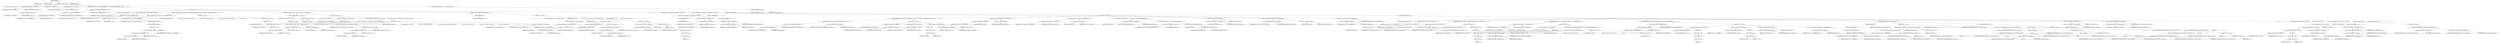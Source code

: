 digraph "TIFFFillTile" {  
"76671" [label = <(METHOD,TIFFFillTile)<SUB>1185</SUB>> ]
"76672" [label = <(PARAM,TIFF *tif)<SUB>1185</SUB>> ]
"76673" [label = <(PARAM,uint32_t tile)<SUB>1185</SUB>> ]
"76674" [label = <(BLOCK,&lt;empty&gt;,&lt;empty&gt;)<SUB>1186</SUB>> ]
"76675" [label = <(LOCAL,constchar[] module: char[])<SUB>1187</SUB>> ]
"76676" [label = <(&lt;operator&gt;.assignment,module[] = &quot;TIFFFillTile&quot;)<SUB>1187</SUB>> ]
"76677" [label = <(IDENTIFIER,module,module[] = &quot;TIFFFillTile&quot;)<SUB>1187</SUB>> ]
"76678" [label = <(LITERAL,&quot;TIFFFillTile&quot;,module[] = &quot;TIFFFillTile&quot;)<SUB>1187</SUB>> ]
"76679" [label = <(LOCAL,TIFFDirectory* td: TIFFDirectory)<SUB>1188</SUB>> ]
"76680" [label = <(&lt;operator&gt;.assignment,*td = &amp;tif-&gt;tif_dir)<SUB>1188</SUB>> ]
"76681" [label = <(IDENTIFIER,td,*td = &amp;tif-&gt;tif_dir)<SUB>1188</SUB>> ]
"76682" [label = <(&lt;operator&gt;.addressOf,&amp;tif-&gt;tif_dir)<SUB>1188</SUB>> ]
"76683" [label = <(&lt;operator&gt;.indirectFieldAccess,tif-&gt;tif_dir)<SUB>1188</SUB>> ]
"76684" [label = <(IDENTIFIER,tif,*td = &amp;tif-&gt;tif_dir)<SUB>1188</SUB>> ]
"76685" [label = <(FIELD_IDENTIFIER,tif_dir,tif_dir)<SUB>1188</SUB>> ]
"76686" [label = <(CONTROL_STRUCTURE,if ((tif-&gt;tif_flags &amp; TIFF_NOREADRAW) == 0),if ((tif-&gt;tif_flags &amp; TIFF_NOREADRAW) == 0))<SUB>1190</SUB>> ]
"76687" [label = <(&lt;operator&gt;.equals,(tif-&gt;tif_flags &amp; TIFF_NOREADRAW) == 0)<SUB>1190</SUB>> ]
"76688" [label = <(&lt;operator&gt;.and,tif-&gt;tif_flags &amp; TIFF_NOREADRAW)<SUB>1190</SUB>> ]
"76689" [label = <(&lt;operator&gt;.indirectFieldAccess,tif-&gt;tif_flags)<SUB>1190</SUB>> ]
"76690" [label = <(IDENTIFIER,tif,tif-&gt;tif_flags &amp; TIFF_NOREADRAW)<SUB>1190</SUB>> ]
"76691" [label = <(FIELD_IDENTIFIER,tif_flags,tif_flags)<SUB>1190</SUB>> ]
"76692" [label = <(IDENTIFIER,TIFF_NOREADRAW,tif-&gt;tif_flags &amp; TIFF_NOREADRAW)<SUB>1190</SUB>> ]
"76693" [label = <(LITERAL,0,(tif-&gt;tif_flags &amp; TIFF_NOREADRAW) == 0)<SUB>1190</SUB>> ]
"76694" [label = <(BLOCK,&lt;empty&gt;,&lt;empty&gt;)<SUB>1191</SUB>> ]
"76695" [label = <(LOCAL,uint64_t bytecount: uint64_t)<SUB>1192</SUB>> ]
"76696" [label = <(&lt;operator&gt;.assignment,bytecount = TIFFGetStrileByteCount(tif, tile))<SUB>1192</SUB>> ]
"76697" [label = <(IDENTIFIER,bytecount,bytecount = TIFFGetStrileByteCount(tif, tile))<SUB>1192</SUB>> ]
"76698" [label = <(TIFFGetStrileByteCount,TIFFGetStrileByteCount(tif, tile))<SUB>1192</SUB>> ]
"76699" [label = <(IDENTIFIER,tif,TIFFGetStrileByteCount(tif, tile))<SUB>1192</SUB>> ]
"76700" [label = <(IDENTIFIER,tile,TIFFGetStrileByteCount(tif, tile))<SUB>1192</SUB>> ]
"76701" [label = <(CONTROL_STRUCTURE,if (bytecount == 0 || bytecount &gt; (uint64_t)TIFF_INT64_MAX),if (bytecount == 0 || bytecount &gt; (uint64_t)TIFF_INT64_MAX))<SUB>1193</SUB>> ]
"76702" [label = <(&lt;operator&gt;.logicalOr,bytecount == 0 || bytecount &gt; (uint64_t)TIFF_INT64_MAX)<SUB>1193</SUB>> ]
"76703" [label = <(&lt;operator&gt;.equals,bytecount == 0)<SUB>1193</SUB>> ]
"76704" [label = <(IDENTIFIER,bytecount,bytecount == 0)<SUB>1193</SUB>> ]
"76705" [label = <(LITERAL,0,bytecount == 0)<SUB>1193</SUB>> ]
"76706" [label = <(&lt;operator&gt;.greaterThan,bytecount &gt; (uint64_t)TIFF_INT64_MAX)<SUB>1193</SUB>> ]
"76707" [label = <(IDENTIFIER,bytecount,bytecount &gt; (uint64_t)TIFF_INT64_MAX)<SUB>1193</SUB>> ]
"76708" [label = <(uint64_t,(uint64_t)TIFF_INT64_MAX)<SUB>1193</SUB>> ]
"76709" [label = <(TIFF_INT64_MAX,TIFF_INT64_MAX)<SUB>1193</SUB>> ]
"76710" [label = <(BLOCK,&lt;empty&gt;,&lt;empty&gt;)> ]
"76711" [label = <(&lt;operator&gt;.or,(((int64_t)0x7FFFFFFF) &lt;&lt; 32) | 0xFFFFFFFF)<SUB>1193</SUB>> ]
"76712" [label = <(&lt;operator&gt;.shiftLeft,((int64_t)0x7FFFFFFF) &lt;&lt; 32)<SUB>1193</SUB>> ]
"76713" [label = <(&lt;operator&gt;.cast,(int64_t)0x7FFFFFFF)<SUB>1193</SUB>> ]
"76714" [label = <(UNKNOWN,int64_t,int64_t)<SUB>1193</SUB>> ]
"76715" [label = <(LITERAL,0x7FFFFFFF,(int64_t)0x7FFFFFFF)<SUB>1193</SUB>> ]
"76716" [label = <(LITERAL,32,((int64_t)0x7FFFFFFF) &lt;&lt; 32)<SUB>1193</SUB>> ]
"76717" [label = <(LITERAL,0xFFFFFFFF,(((int64_t)0x7FFFFFFF) &lt;&lt; 32) | 0xFFFFFFFF)<SUB>1193</SUB>> ]
"76718" [label = <(BLOCK,&lt;empty&gt;,&lt;empty&gt;)<SUB>1194</SUB>> ]
"76719" [label = <(UNKNOWN,TIFFErrorExtR(tif, module,\012                          &quot;%&quot; PRIu64 &quot;: Invalid tile byte count, tile %&quot; PRIu32,\012                          bytecount, tile);,TIFFErrorExtR(tif, module,\012                          &quot;%&quot; PRIu64 &quot;: Invalid tile byte count, tile %&quot; PRIu32,\012                          bytecount, tile);)<SUB>1195</SUB>> ]
"76720" [label = <(RETURN,return (0);,return (0);)<SUB>1198</SUB>> ]
"76721" [label = <(LITERAL,0,return (0);)<SUB>1198</SUB>> ]
"76722" [label = <(CONTROL_STRUCTURE,if (bytecount &gt; 1024 * 1024),if (bytecount &gt; 1024 * 1024))<SUB>1204</SUB>> ]
"76723" [label = <(&lt;operator&gt;.greaterThan,bytecount &gt; 1024 * 1024)<SUB>1204</SUB>> ]
"76724" [label = <(IDENTIFIER,bytecount,bytecount &gt; 1024 * 1024)<SUB>1204</SUB>> ]
"76725" [label = <(&lt;operator&gt;.multiplication,1024 * 1024)<SUB>1204</SUB>> ]
"76726" [label = <(LITERAL,1024,1024 * 1024)<SUB>1204</SUB>> ]
"76727" [label = <(LITERAL,1024,1024 * 1024)<SUB>1204</SUB>> ]
"76728" [label = <(BLOCK,&lt;empty&gt;,&lt;empty&gt;)<SUB>1205</SUB>> ]
"76729" [label = <(LOCAL,tmsize_t stripsize: tmsize_t)<SUB>1208</SUB>> ]
"76730" [label = <(&lt;operator&gt;.assignment,stripsize = TIFFTileSize(tif))<SUB>1208</SUB>> ]
"76731" [label = <(IDENTIFIER,stripsize,stripsize = TIFFTileSize(tif))<SUB>1208</SUB>> ]
"76732" [label = <(TIFFTileSize,TIFFTileSize(tif))<SUB>1208</SUB>> ]
"76733" [label = <(IDENTIFIER,tif,TIFFTileSize(tif))<SUB>1208</SUB>> ]
"76734" [label = <(CONTROL_STRUCTURE,if (stripsize != 0 &amp;&amp; (bytecount - 4096) / 10 &gt; (uint64_t)stripsize),if (stripsize != 0 &amp;&amp; (bytecount - 4096) / 10 &gt; (uint64_t)stripsize))<SUB>1209</SUB>> ]
"76735" [label = <(&lt;operator&gt;.logicalAnd,stripsize != 0 &amp;&amp; (bytecount - 4096) / 10 &gt; (uint64_t)stripsize)<SUB>1209</SUB>> ]
"76736" [label = <(&lt;operator&gt;.notEquals,stripsize != 0)<SUB>1209</SUB>> ]
"76737" [label = <(IDENTIFIER,stripsize,stripsize != 0)<SUB>1209</SUB>> ]
"76738" [label = <(LITERAL,0,stripsize != 0)<SUB>1209</SUB>> ]
"76739" [label = <(&lt;operator&gt;.greaterThan,(bytecount - 4096) / 10 &gt; (uint64_t)stripsize)<SUB>1209</SUB>> ]
"76740" [label = <(&lt;operator&gt;.division,(bytecount - 4096) / 10)<SUB>1209</SUB>> ]
"76741" [label = <(&lt;operator&gt;.subtraction,bytecount - 4096)<SUB>1209</SUB>> ]
"76742" [label = <(IDENTIFIER,bytecount,bytecount - 4096)<SUB>1209</SUB>> ]
"76743" [label = <(LITERAL,4096,bytecount - 4096)<SUB>1209</SUB>> ]
"76744" [label = <(LITERAL,10,(bytecount - 4096) / 10)<SUB>1209</SUB>> ]
"76745" [label = <(&lt;operator&gt;.cast,(uint64_t)stripsize)<SUB>1209</SUB>> ]
"76746" [label = <(UNKNOWN,uint64_t,uint64_t)<SUB>1209</SUB>> ]
"76747" [label = <(IDENTIFIER,stripsize,(uint64_t)stripsize)<SUB>1209</SUB>> ]
"76748" [label = <(BLOCK,&lt;empty&gt;,&lt;empty&gt;)<SUB>1210</SUB>> ]
"76749" [label = <(LOCAL,uint64_t newbytecount: uint64_t)<SUB>1211</SUB>> ]
"76750" [label = <(&lt;operator&gt;.assignment,newbytecount = (uint64_t)stripsize * 10 + 4096)<SUB>1211</SUB>> ]
"76751" [label = <(IDENTIFIER,newbytecount,newbytecount = (uint64_t)stripsize * 10 + 4096)<SUB>1211</SUB>> ]
"76752" [label = <(&lt;operator&gt;.addition,(uint64_t)stripsize * 10 + 4096)<SUB>1211</SUB>> ]
"76753" [label = <(&lt;operator&gt;.multiplication,(uint64_t)stripsize * 10)<SUB>1211</SUB>> ]
"76754" [label = <(&lt;operator&gt;.cast,(uint64_t)stripsize)<SUB>1211</SUB>> ]
"76755" [label = <(UNKNOWN,uint64_t,uint64_t)<SUB>1211</SUB>> ]
"76756" [label = <(IDENTIFIER,stripsize,(uint64_t)stripsize)<SUB>1211</SUB>> ]
"76757" [label = <(LITERAL,10,(uint64_t)stripsize * 10)<SUB>1211</SUB>> ]
"76758" [label = <(LITERAL,4096,(uint64_t)stripsize * 10 + 4096)<SUB>1211</SUB>> ]
"76759" [label = <(UNKNOWN,TIFFErrorExtR(tif, module,\012                              &quot;Too large tile byte count %&quot; PRIu64\012                              &quot;, tile %&quot; PRIu32 &quot;. Limiting to %&quot; PRIu64,\012                              bytecount, tile, newbytecount);,TIFFErrorExtR(tif, module,\012                              &quot;Too large tile byte count %&quot; PRIu64\012                              &quot;, tile %&quot; PRIu32 &quot;. Limiting to %&quot; PRIu64,\012                              bytecount, tile, newbytecount);)<SUB>1212</SUB>> ]
"76760" [label = <(&lt;operator&gt;.assignment,bytecount = newbytecount)<SUB>1216</SUB>> ]
"76761" [label = <(IDENTIFIER,bytecount,bytecount = newbytecount)<SUB>1216</SUB>> ]
"76762" [label = <(IDENTIFIER,newbytecount,bytecount = newbytecount)<SUB>1216</SUB>> ]
"76763" [label = <(CONTROL_STRUCTURE,if (isMapped(tif)),if (isMapped(tif)))<SUB>1220</SUB>> ]
"76764" [label = <(isMapped,isMapped(tif))<SUB>1220</SUB>> ]
"76765" [label = <(IDENTIFIER,tif,isMapped(tif))<SUB>1220</SUB>> ]
"76766" [label = <(BLOCK,&lt;empty&gt;,&lt;empty&gt;)<SUB>1221</SUB>> ]
"76767" [label = <(CONTROL_STRUCTURE,if (bytecount &gt; (uint64_t)tif-&gt;tif_size ||\012                TIFFGetStrileOffset(tif, tile) &gt;\012                    (uint64_t)tif-&gt;tif_size - bytecount),if (bytecount &gt; (uint64_t)tif-&gt;tif_size ||\012                TIFFGetStrileOffset(tif, tile) &gt;\012                    (uint64_t)tif-&gt;tif_size - bytecount))<SUB>1231</SUB>> ]
"76768" [label = <(&lt;operator&gt;.logicalOr,bytecount &gt; (uint64_t)tif-&gt;tif_size ||\012                TIFFGetStrileOffset(tif, tile) &gt;\012                    (uint64_t)tif-&gt;tif_size - bytecount)<SUB>1231</SUB>> ]
"76769" [label = <(&lt;operator&gt;.greaterThan,bytecount &gt; (uint64_t)tif-&gt;tif_size)<SUB>1231</SUB>> ]
"76770" [label = <(IDENTIFIER,bytecount,bytecount &gt; (uint64_t)tif-&gt;tif_size)<SUB>1231</SUB>> ]
"76771" [label = <(&lt;operator&gt;.cast,(uint64_t)tif-&gt;tif_size)<SUB>1231</SUB>> ]
"76772" [label = <(UNKNOWN,uint64_t,uint64_t)<SUB>1231</SUB>> ]
"76773" [label = <(&lt;operator&gt;.indirectFieldAccess,tif-&gt;tif_size)<SUB>1231</SUB>> ]
"76774" [label = <(IDENTIFIER,tif,(uint64_t)tif-&gt;tif_size)<SUB>1231</SUB>> ]
"76775" [label = <(FIELD_IDENTIFIER,tif_size,tif_size)<SUB>1231</SUB>> ]
"76776" [label = <(&lt;operator&gt;.greaterThan,TIFFGetStrileOffset(tif, tile) &gt;\012                    (uint64_t)tif-&gt;tif_size - bytecount)<SUB>1232</SUB>> ]
"76777" [label = <(TIFFGetStrileOffset,TIFFGetStrileOffset(tif, tile))<SUB>1232</SUB>> ]
"76778" [label = <(IDENTIFIER,tif,TIFFGetStrileOffset(tif, tile))<SUB>1232</SUB>> ]
"76779" [label = <(IDENTIFIER,tile,TIFFGetStrileOffset(tif, tile))<SUB>1232</SUB>> ]
"76780" [label = <(&lt;operator&gt;.subtraction,(uint64_t)tif-&gt;tif_size - bytecount)<SUB>1233</SUB>> ]
"76781" [label = <(&lt;operator&gt;.cast,(uint64_t)tif-&gt;tif_size)<SUB>1233</SUB>> ]
"76782" [label = <(UNKNOWN,uint64_t,uint64_t)<SUB>1233</SUB>> ]
"76783" [label = <(&lt;operator&gt;.indirectFieldAccess,tif-&gt;tif_size)<SUB>1233</SUB>> ]
"76784" [label = <(IDENTIFIER,tif,(uint64_t)tif-&gt;tif_size)<SUB>1233</SUB>> ]
"76785" [label = <(FIELD_IDENTIFIER,tif_size,tif_size)<SUB>1233</SUB>> ]
"76786" [label = <(IDENTIFIER,bytecount,(uint64_t)tif-&gt;tif_size - bytecount)<SUB>1233</SUB>> ]
"76787" [label = <(BLOCK,&lt;empty&gt;,&lt;empty&gt;)<SUB>1234</SUB>> ]
"76788" [label = <(&lt;operator&gt;.assignment,tif-&gt;tif_curtile = NOTILE)<SUB>1235</SUB>> ]
"76789" [label = <(&lt;operator&gt;.indirectFieldAccess,tif-&gt;tif_curtile)<SUB>1235</SUB>> ]
"76790" [label = <(IDENTIFIER,tif,tif-&gt;tif_curtile = NOTILE)<SUB>1235</SUB>> ]
"76791" [label = <(FIELD_IDENTIFIER,tif_curtile,tif_curtile)<SUB>1235</SUB>> ]
"76792" [label = <(NOTILE,NOTILE)<SUB>1235</SUB>> ]
"76793" [label = <(BLOCK,&lt;empty&gt;,&lt;empty&gt;)> ]
"76794" [label = <(uint32_t,(uint32_t)(-1))<SUB>1235</SUB>> ]
"76795" [label = <(&lt;operator&gt;.minus,-1)<SUB>1235</SUB>> ]
"76796" [label = <(LITERAL,1,-1)<SUB>1235</SUB>> ]
"76797" [label = <(RETURN,return (0);,return (0);)<SUB>1236</SUB>> ]
"76798" [label = <(LITERAL,0,return (0);)<SUB>1236</SUB>> ]
"76799" [label = <(CONTROL_STRUCTURE,if (isMapped(tif) &amp;&amp; (isFillOrder(tif, td-&gt;td_fillorder) ||\012                              (tif-&gt;tif_flags &amp; TIFF_NOBITREV))),if (isMapped(tif) &amp;&amp; (isFillOrder(tif, td-&gt;td_fillorder) ||\012                              (tif-&gt;tif_flags &amp; TIFF_NOBITREV))))<SUB>1240</SUB>> ]
"76800" [label = <(&lt;operator&gt;.logicalAnd,isMapped(tif) &amp;&amp; (isFillOrder(tif, td-&gt;td_fillorder) ||\012                              (tif-&gt;tif_flags &amp; TIFF_NOBITREV)))<SUB>1240</SUB>> ]
"76801" [label = <(isMapped,isMapped(tif))<SUB>1240</SUB>> ]
"76802" [label = <(IDENTIFIER,tif,isMapped(tif))<SUB>1240</SUB>> ]
"76803" [label = <(&lt;operator&gt;.logicalOr,isFillOrder(tif, td-&gt;td_fillorder) ||\012                              (tif-&gt;tif_flags &amp; TIFF_NOBITREV))<SUB>1240</SUB>> ]
"76804" [label = <(isFillOrder,isFillOrder(tif, td-&gt;td_fillorder))<SUB>1240</SUB>> ]
"76805" [label = <(IDENTIFIER,tif,isFillOrder(tif, td-&gt;td_fillorder))<SUB>1240</SUB>> ]
"76806" [label = <(&lt;operator&gt;.indirectFieldAccess,td-&gt;td_fillorder)<SUB>1240</SUB>> ]
"76807" [label = <(IDENTIFIER,td,isFillOrder(tif, td-&gt;td_fillorder))<SUB>1240</SUB>> ]
"76808" [label = <(FIELD_IDENTIFIER,td_fillorder,td_fillorder)<SUB>1240</SUB>> ]
"76809" [label = <(&lt;operator&gt;.and,tif-&gt;tif_flags &amp; TIFF_NOBITREV)<SUB>1241</SUB>> ]
"76810" [label = <(&lt;operator&gt;.indirectFieldAccess,tif-&gt;tif_flags)<SUB>1241</SUB>> ]
"76811" [label = <(IDENTIFIER,tif,tif-&gt;tif_flags &amp; TIFF_NOBITREV)<SUB>1241</SUB>> ]
"76812" [label = <(FIELD_IDENTIFIER,tif_flags,tif_flags)<SUB>1241</SUB>> ]
"76813" [label = <(IDENTIFIER,TIFF_NOBITREV,tif-&gt;tif_flags &amp; TIFF_NOBITREV)<SUB>1241</SUB>> ]
"76814" [label = <(BLOCK,&lt;empty&gt;,&lt;empty&gt;)<SUB>1242</SUB>> ]
"76815" [label = <(CONTROL_STRUCTURE,if ((tif-&gt;tif_flags &amp; TIFF_MYBUFFER) &amp;&amp; tif-&gt;tif_rawdata),if ((tif-&gt;tif_flags &amp; TIFF_MYBUFFER) &amp;&amp; tif-&gt;tif_rawdata))<SUB>1254</SUB>> ]
"76816" [label = <(&lt;operator&gt;.logicalAnd,(tif-&gt;tif_flags &amp; TIFF_MYBUFFER) &amp;&amp; tif-&gt;tif_rawdata)<SUB>1254</SUB>> ]
"76817" [label = <(&lt;operator&gt;.and,tif-&gt;tif_flags &amp; TIFF_MYBUFFER)<SUB>1254</SUB>> ]
"76818" [label = <(&lt;operator&gt;.indirectFieldAccess,tif-&gt;tif_flags)<SUB>1254</SUB>> ]
"76819" [label = <(IDENTIFIER,tif,tif-&gt;tif_flags &amp; TIFF_MYBUFFER)<SUB>1254</SUB>> ]
"76820" [label = <(FIELD_IDENTIFIER,tif_flags,tif_flags)<SUB>1254</SUB>> ]
"76821" [label = <(IDENTIFIER,TIFF_MYBUFFER,tif-&gt;tif_flags &amp; TIFF_MYBUFFER)<SUB>1254</SUB>> ]
"76822" [label = <(&lt;operator&gt;.indirectFieldAccess,tif-&gt;tif_rawdata)<SUB>1254</SUB>> ]
"76823" [label = <(IDENTIFIER,tif,(tif-&gt;tif_flags &amp; TIFF_MYBUFFER) &amp;&amp; tif-&gt;tif_rawdata)<SUB>1254</SUB>> ]
"76824" [label = <(FIELD_IDENTIFIER,tif_rawdata,tif_rawdata)<SUB>1254</SUB>> ]
"76825" [label = <(BLOCK,&lt;empty&gt;,&lt;empty&gt;)<SUB>1255</SUB>> ]
"76826" [label = <(_TIFFfreeExt,_TIFFfreeExt(tif, tif-&gt;tif_rawdata))<SUB>1256</SUB>> ]
"76827" [label = <(IDENTIFIER,tif,_TIFFfreeExt(tif, tif-&gt;tif_rawdata))<SUB>1256</SUB>> ]
"76828" [label = <(&lt;operator&gt;.indirectFieldAccess,tif-&gt;tif_rawdata)<SUB>1256</SUB>> ]
"76829" [label = <(IDENTIFIER,tif,_TIFFfreeExt(tif, tif-&gt;tif_rawdata))<SUB>1256</SUB>> ]
"76830" [label = <(FIELD_IDENTIFIER,tif_rawdata,tif_rawdata)<SUB>1256</SUB>> ]
"76831" [label = <(&lt;operator&gt;.assignment,tif-&gt;tif_rawdata = NULL)<SUB>1257</SUB>> ]
"76832" [label = <(&lt;operator&gt;.indirectFieldAccess,tif-&gt;tif_rawdata)<SUB>1257</SUB>> ]
"76833" [label = <(IDENTIFIER,tif,tif-&gt;tif_rawdata = NULL)<SUB>1257</SUB>> ]
"76834" [label = <(FIELD_IDENTIFIER,tif_rawdata,tif_rawdata)<SUB>1257</SUB>> ]
"76835" [label = <(NULL,NULL)<SUB>1257</SUB>> ]
"76836" [label = <(BLOCK,&lt;empty&gt;,&lt;empty&gt;)> ]
"76837" [label = <(&lt;operator&gt;.cast,(void *)0)<SUB>1257</SUB>> ]
"76838" [label = <(UNKNOWN,void *,void *)<SUB>1257</SUB>> ]
"76839" [label = <(LITERAL,0,(void *)0)<SUB>1257</SUB>> ]
"76840" [label = <(&lt;operator&gt;.assignment,tif-&gt;tif_rawdatasize = 0)<SUB>1258</SUB>> ]
"76841" [label = <(&lt;operator&gt;.indirectFieldAccess,tif-&gt;tif_rawdatasize)<SUB>1258</SUB>> ]
"76842" [label = <(IDENTIFIER,tif,tif-&gt;tif_rawdatasize = 0)<SUB>1258</SUB>> ]
"76843" [label = <(FIELD_IDENTIFIER,tif_rawdatasize,tif_rawdatasize)<SUB>1258</SUB>> ]
"76844" [label = <(LITERAL,0,tif-&gt;tif_rawdatasize = 0)<SUB>1258</SUB>> ]
"76845" [label = <(&lt;operators&gt;.assignmentAnd,tif-&gt;tif_flags &amp;= ~TIFF_MYBUFFER)<SUB>1260</SUB>> ]
"76846" [label = <(&lt;operator&gt;.indirectFieldAccess,tif-&gt;tif_flags)<SUB>1260</SUB>> ]
"76847" [label = <(IDENTIFIER,tif,tif-&gt;tif_flags &amp;= ~TIFF_MYBUFFER)<SUB>1260</SUB>> ]
"76848" [label = <(FIELD_IDENTIFIER,tif_flags,tif_flags)<SUB>1260</SUB>> ]
"76849" [label = <(&lt;operator&gt;.not,~TIFF_MYBUFFER)<SUB>1260</SUB>> ]
"76850" [label = <(IDENTIFIER,TIFF_MYBUFFER,~TIFF_MYBUFFER)<SUB>1260</SUB>> ]
"76851" [label = <(&lt;operator&gt;.assignment,tif-&gt;tif_rawdatasize = (tmsize_t)bytecount)<SUB>1262</SUB>> ]
"76852" [label = <(&lt;operator&gt;.indirectFieldAccess,tif-&gt;tif_rawdatasize)<SUB>1262</SUB>> ]
"76853" [label = <(IDENTIFIER,tif,tif-&gt;tif_rawdatasize = (tmsize_t)bytecount)<SUB>1262</SUB>> ]
"76854" [label = <(FIELD_IDENTIFIER,tif_rawdatasize,tif_rawdatasize)<SUB>1262</SUB>> ]
"76855" [label = <(&lt;operator&gt;.cast,(tmsize_t)bytecount)<SUB>1262</SUB>> ]
"76856" [label = <(UNKNOWN,tmsize_t,tmsize_t)<SUB>1262</SUB>> ]
"76857" [label = <(IDENTIFIER,bytecount,(tmsize_t)bytecount)<SUB>1262</SUB>> ]
"76858" [label = <(&lt;operator&gt;.assignment,tif-&gt;tif_rawdata =\012                tif-&gt;tif_base + (tmsize_t)TIFFGetStrileOffset(tif, tile))<SUB>1263</SUB>> ]
"76859" [label = <(&lt;operator&gt;.indirectFieldAccess,tif-&gt;tif_rawdata)<SUB>1263</SUB>> ]
"76860" [label = <(IDENTIFIER,tif,tif-&gt;tif_rawdata =\012                tif-&gt;tif_base + (tmsize_t)TIFFGetStrileOffset(tif, tile))<SUB>1263</SUB>> ]
"76861" [label = <(FIELD_IDENTIFIER,tif_rawdata,tif_rawdata)<SUB>1263</SUB>> ]
"76862" [label = <(&lt;operator&gt;.addition,tif-&gt;tif_base + (tmsize_t)TIFFGetStrileOffset(tif, tile))<SUB>1264</SUB>> ]
"76863" [label = <(&lt;operator&gt;.indirectFieldAccess,tif-&gt;tif_base)<SUB>1264</SUB>> ]
"76864" [label = <(IDENTIFIER,tif,tif-&gt;tif_base + (tmsize_t)TIFFGetStrileOffset(tif, tile))<SUB>1264</SUB>> ]
"76865" [label = <(FIELD_IDENTIFIER,tif_base,tif_base)<SUB>1264</SUB>> ]
"76866" [label = <(&lt;operator&gt;.cast,(tmsize_t)TIFFGetStrileOffset(tif, tile))<SUB>1264</SUB>> ]
"76867" [label = <(UNKNOWN,tmsize_t,tmsize_t)<SUB>1264</SUB>> ]
"76868" [label = <(TIFFGetStrileOffset,TIFFGetStrileOffset(tif, tile))<SUB>1264</SUB>> ]
"76869" [label = <(IDENTIFIER,tif,TIFFGetStrileOffset(tif, tile))<SUB>1264</SUB>> ]
"76870" [label = <(IDENTIFIER,tile,TIFFGetStrileOffset(tif, tile))<SUB>1264</SUB>> ]
"76871" [label = <(&lt;operator&gt;.assignment,tif-&gt;tif_rawdataoff = 0)<SUB>1265</SUB>> ]
"76872" [label = <(&lt;operator&gt;.indirectFieldAccess,tif-&gt;tif_rawdataoff)<SUB>1265</SUB>> ]
"76873" [label = <(IDENTIFIER,tif,tif-&gt;tif_rawdataoff = 0)<SUB>1265</SUB>> ]
"76874" [label = <(FIELD_IDENTIFIER,tif_rawdataoff,tif_rawdataoff)<SUB>1265</SUB>> ]
"76875" [label = <(LITERAL,0,tif-&gt;tif_rawdataoff = 0)<SUB>1265</SUB>> ]
"76876" [label = <(&lt;operator&gt;.assignment,tif-&gt;tif_rawdataloaded = (tmsize_t)bytecount)<SUB>1266</SUB>> ]
"76877" [label = <(&lt;operator&gt;.indirectFieldAccess,tif-&gt;tif_rawdataloaded)<SUB>1266</SUB>> ]
"76878" [label = <(IDENTIFIER,tif,tif-&gt;tif_rawdataloaded = (tmsize_t)bytecount)<SUB>1266</SUB>> ]
"76879" [label = <(FIELD_IDENTIFIER,tif_rawdataloaded,tif_rawdataloaded)<SUB>1266</SUB>> ]
"76880" [label = <(&lt;operator&gt;.cast,(tmsize_t)bytecount)<SUB>1266</SUB>> ]
"76881" [label = <(UNKNOWN,tmsize_t,tmsize_t)<SUB>1266</SUB>> ]
"76882" [label = <(IDENTIFIER,bytecount,(tmsize_t)bytecount)<SUB>1266</SUB>> ]
"76883" [label = <(&lt;operators&gt;.assignmentOr,tif-&gt;tif_flags |= TIFF_BUFFERMMAP)<SUB>1267</SUB>> ]
"76884" [label = <(&lt;operator&gt;.indirectFieldAccess,tif-&gt;tif_flags)<SUB>1267</SUB>> ]
"76885" [label = <(IDENTIFIER,tif,tif-&gt;tif_flags |= TIFF_BUFFERMMAP)<SUB>1267</SUB>> ]
"76886" [label = <(FIELD_IDENTIFIER,tif_flags,tif_flags)<SUB>1267</SUB>> ]
"76887" [label = <(IDENTIFIER,TIFF_BUFFERMMAP,tif-&gt;tif_flags |= TIFF_BUFFERMMAP)<SUB>1267</SUB>> ]
"76888" [label = <(CONTROL_STRUCTURE,else,else)<SUB>1270</SUB>> ]
"76889" [label = <(BLOCK,&lt;empty&gt;,&lt;empty&gt;)<SUB>1270</SUB>> ]
"76890" [label = <(LOCAL,tmsize_t bytecountm: tmsize_t)<SUB>1276</SUB>> ]
"76891" [label = <(&lt;operator&gt;.assignment,bytecountm = (tmsize_t)bytecount)<SUB>1277</SUB>> ]
"76892" [label = <(IDENTIFIER,bytecountm,bytecountm = (tmsize_t)bytecount)<SUB>1277</SUB>> ]
"76893" [label = <(&lt;operator&gt;.cast,(tmsize_t)bytecount)<SUB>1277</SUB>> ]
"76894" [label = <(UNKNOWN,tmsize_t,tmsize_t)<SUB>1277</SUB>> ]
"76895" [label = <(IDENTIFIER,bytecount,(tmsize_t)bytecount)<SUB>1277</SUB>> ]
"76896" [label = <(CONTROL_STRUCTURE,if ((uint64_t)bytecountm != bytecount),if ((uint64_t)bytecountm != bytecount))<SUB>1278</SUB>> ]
"76897" [label = <(&lt;operator&gt;.notEquals,(uint64_t)bytecountm != bytecount)<SUB>1278</SUB>> ]
"76898" [label = <(&lt;operator&gt;.cast,(uint64_t)bytecountm)<SUB>1278</SUB>> ]
"76899" [label = <(UNKNOWN,uint64_t,uint64_t)<SUB>1278</SUB>> ]
"76900" [label = <(IDENTIFIER,bytecountm,(uint64_t)bytecountm)<SUB>1278</SUB>> ]
"76901" [label = <(IDENTIFIER,bytecount,(uint64_t)bytecountm != bytecount)<SUB>1278</SUB>> ]
"76902" [label = <(BLOCK,&lt;empty&gt;,&lt;empty&gt;)<SUB>1279</SUB>> ]
"76903" [label = <(TIFFErrorExtR,TIFFErrorExtR(tif, module, &quot;Integer overflow&quot;))<SUB>1280</SUB>> ]
"76904" [label = <(IDENTIFIER,tif,TIFFErrorExtR(tif, module, &quot;Integer overflow&quot;))<SUB>1280</SUB>> ]
"76905" [label = <(IDENTIFIER,module,TIFFErrorExtR(tif, module, &quot;Integer overflow&quot;))<SUB>1280</SUB>> ]
"76906" [label = <(LITERAL,&quot;Integer overflow&quot;,TIFFErrorExtR(tif, module, &quot;Integer overflow&quot;))<SUB>1280</SUB>> ]
"76907" [label = <(RETURN,return (0);,return (0);)<SUB>1281</SUB>> ]
"76908" [label = <(LITERAL,0,return (0);)<SUB>1281</SUB>> ]
"76909" [label = <(CONTROL_STRUCTURE,if (bytecountm &gt; tif-&gt;tif_rawdatasize),if (bytecountm &gt; tif-&gt;tif_rawdatasize))<SUB>1283</SUB>> ]
"76910" [label = <(&lt;operator&gt;.greaterThan,bytecountm &gt; tif-&gt;tif_rawdatasize)<SUB>1283</SUB>> ]
"76911" [label = <(IDENTIFIER,bytecountm,bytecountm &gt; tif-&gt;tif_rawdatasize)<SUB>1283</SUB>> ]
"76912" [label = <(&lt;operator&gt;.indirectFieldAccess,tif-&gt;tif_rawdatasize)<SUB>1283</SUB>> ]
"76913" [label = <(IDENTIFIER,tif,bytecountm &gt; tif-&gt;tif_rawdatasize)<SUB>1283</SUB>> ]
"76914" [label = <(FIELD_IDENTIFIER,tif_rawdatasize,tif_rawdatasize)<SUB>1283</SUB>> ]
"76915" [label = <(BLOCK,&lt;empty&gt;,&lt;empty&gt;)<SUB>1284</SUB>> ]
"76916" [label = <(&lt;operator&gt;.assignment,tif-&gt;tif_curtile = NOTILE)<SUB>1285</SUB>> ]
"76917" [label = <(&lt;operator&gt;.indirectFieldAccess,tif-&gt;tif_curtile)<SUB>1285</SUB>> ]
"76918" [label = <(IDENTIFIER,tif,tif-&gt;tif_curtile = NOTILE)<SUB>1285</SUB>> ]
"76919" [label = <(FIELD_IDENTIFIER,tif_curtile,tif_curtile)<SUB>1285</SUB>> ]
"76920" [label = <(NOTILE,NOTILE)<SUB>1285</SUB>> ]
"76921" [label = <(BLOCK,&lt;empty&gt;,&lt;empty&gt;)> ]
"76922" [label = <(uint32_t,(uint32_t)(-1))<SUB>1285</SUB>> ]
"76923" [label = <(&lt;operator&gt;.minus,-1)<SUB>1285</SUB>> ]
"76924" [label = <(LITERAL,1,-1)<SUB>1285</SUB>> ]
"76925" [label = <(CONTROL_STRUCTURE,if ((tif-&gt;tif_flags &amp; TIFF_MYBUFFER) == 0),if ((tif-&gt;tif_flags &amp; TIFF_MYBUFFER) == 0))<SUB>1286</SUB>> ]
"76926" [label = <(&lt;operator&gt;.equals,(tif-&gt;tif_flags &amp; TIFF_MYBUFFER) == 0)<SUB>1286</SUB>> ]
"76927" [label = <(&lt;operator&gt;.and,tif-&gt;tif_flags &amp; TIFF_MYBUFFER)<SUB>1286</SUB>> ]
"76928" [label = <(&lt;operator&gt;.indirectFieldAccess,tif-&gt;tif_flags)<SUB>1286</SUB>> ]
"76929" [label = <(IDENTIFIER,tif,tif-&gt;tif_flags &amp; TIFF_MYBUFFER)<SUB>1286</SUB>> ]
"76930" [label = <(FIELD_IDENTIFIER,tif_flags,tif_flags)<SUB>1286</SUB>> ]
"76931" [label = <(IDENTIFIER,TIFF_MYBUFFER,tif-&gt;tif_flags &amp; TIFF_MYBUFFER)<SUB>1286</SUB>> ]
"76932" [label = <(LITERAL,0,(tif-&gt;tif_flags &amp; TIFF_MYBUFFER) == 0)<SUB>1286</SUB>> ]
"76933" [label = <(BLOCK,&lt;empty&gt;,&lt;empty&gt;)<SUB>1287</SUB>> ]
"76934" [label = <(UNKNOWN,TIFFErrorExtR(tif, module,\012                                  &quot;Data buffer too small to hold tile %&quot; PRIu32,\012                                  tile);,TIFFErrorExtR(tif, module,\012                                  &quot;Data buffer too small to hold tile %&quot; PRIu32,\012                                  tile);)<SUB>1288</SUB>> ]
"76935" [label = <(RETURN,return (0);,return (0);)<SUB>1291</SUB>> ]
"76936" [label = <(LITERAL,0,return (0);)<SUB>1291</SUB>> ]
"76937" [label = <(CONTROL_STRUCTURE,if (tif-&gt;tif_flags &amp; TIFF_BUFFERMMAP),if (tif-&gt;tif_flags &amp; TIFF_BUFFERMMAP))<SUB>1294</SUB>> ]
"76938" [label = <(&lt;operator&gt;.and,tif-&gt;tif_flags &amp; TIFF_BUFFERMMAP)<SUB>1294</SUB>> ]
"76939" [label = <(&lt;operator&gt;.indirectFieldAccess,tif-&gt;tif_flags)<SUB>1294</SUB>> ]
"76940" [label = <(IDENTIFIER,tif,tif-&gt;tif_flags &amp; TIFF_BUFFERMMAP)<SUB>1294</SUB>> ]
"76941" [label = <(FIELD_IDENTIFIER,tif_flags,tif_flags)<SUB>1294</SUB>> ]
"76942" [label = <(IDENTIFIER,TIFF_BUFFERMMAP,tif-&gt;tif_flags &amp; TIFF_BUFFERMMAP)<SUB>1294</SUB>> ]
"76943" [label = <(BLOCK,&lt;empty&gt;,&lt;empty&gt;)<SUB>1295</SUB>> ]
"76944" [label = <(&lt;operator&gt;.assignment,tif-&gt;tif_curtile = NOTILE)<SUB>1296</SUB>> ]
"76945" [label = <(&lt;operator&gt;.indirectFieldAccess,tif-&gt;tif_curtile)<SUB>1296</SUB>> ]
"76946" [label = <(IDENTIFIER,tif,tif-&gt;tif_curtile = NOTILE)<SUB>1296</SUB>> ]
"76947" [label = <(FIELD_IDENTIFIER,tif_curtile,tif_curtile)<SUB>1296</SUB>> ]
"76948" [label = <(NOTILE,NOTILE)<SUB>1296</SUB>> ]
"76949" [label = <(BLOCK,&lt;empty&gt;,&lt;empty&gt;)> ]
"76950" [label = <(uint32_t,(uint32_t)(-1))<SUB>1296</SUB>> ]
"76951" [label = <(&lt;operator&gt;.minus,-1)<SUB>1296</SUB>> ]
"76952" [label = <(LITERAL,1,-1)<SUB>1296</SUB>> ]
"76953" [label = <(&lt;operator&gt;.assignment,tif-&gt;tif_rawdata = NULL)<SUB>1297</SUB>> ]
"76954" [label = <(&lt;operator&gt;.indirectFieldAccess,tif-&gt;tif_rawdata)<SUB>1297</SUB>> ]
"76955" [label = <(IDENTIFIER,tif,tif-&gt;tif_rawdata = NULL)<SUB>1297</SUB>> ]
"76956" [label = <(FIELD_IDENTIFIER,tif_rawdata,tif_rawdata)<SUB>1297</SUB>> ]
"76957" [label = <(NULL,NULL)<SUB>1297</SUB>> ]
"76958" [label = <(BLOCK,&lt;empty&gt;,&lt;empty&gt;)> ]
"76959" [label = <(&lt;operator&gt;.cast,(void *)0)<SUB>1297</SUB>> ]
"76960" [label = <(UNKNOWN,void *,void *)<SUB>1297</SUB>> ]
"76961" [label = <(LITERAL,0,(void *)0)<SUB>1297</SUB>> ]
"76962" [label = <(&lt;operator&gt;.assignment,tif-&gt;tif_rawdatasize = 0)<SUB>1298</SUB>> ]
"76963" [label = <(&lt;operator&gt;.indirectFieldAccess,tif-&gt;tif_rawdatasize)<SUB>1298</SUB>> ]
"76964" [label = <(IDENTIFIER,tif,tif-&gt;tif_rawdatasize = 0)<SUB>1298</SUB>> ]
"76965" [label = <(FIELD_IDENTIFIER,tif_rawdatasize,tif_rawdatasize)<SUB>1298</SUB>> ]
"76966" [label = <(LITERAL,0,tif-&gt;tif_rawdatasize = 0)<SUB>1298</SUB>> ]
"76967" [label = <(&lt;operators&gt;.assignmentAnd,tif-&gt;tif_flags &amp;= ~TIFF_BUFFERMMAP)<SUB>1299</SUB>> ]
"76968" [label = <(&lt;operator&gt;.indirectFieldAccess,tif-&gt;tif_flags)<SUB>1299</SUB>> ]
"76969" [label = <(IDENTIFIER,tif,tif-&gt;tif_flags &amp;= ~TIFF_BUFFERMMAP)<SUB>1299</SUB>> ]
"76970" [label = <(FIELD_IDENTIFIER,tif_flags,tif_flags)<SUB>1299</SUB>> ]
"76971" [label = <(&lt;operator&gt;.not,~TIFF_BUFFERMMAP)<SUB>1299</SUB>> ]
"76972" [label = <(IDENTIFIER,TIFF_BUFFERMMAP,~TIFF_BUFFERMMAP)<SUB>1299</SUB>> ]
"76973" [label = <(CONTROL_STRUCTURE,if (isMapped(tif)),if (isMapped(tif)))<SUB>1302</SUB>> ]
"76974" [label = <(isMapped,isMapped(tif))<SUB>1302</SUB>> ]
"76975" [label = <(IDENTIFIER,tif,isMapped(tif))<SUB>1302</SUB>> ]
"76976" [label = <(BLOCK,&lt;empty&gt;,&lt;empty&gt;)<SUB>1303</SUB>> ]
"76977" [label = <(CONTROL_STRUCTURE,if (bytecountm &gt; tif-&gt;tif_rawdatasize &amp;&amp;\012                    !TIFFReadBufferSetup(tif, 0, bytecountm)),if (bytecountm &gt; tif-&gt;tif_rawdatasize &amp;&amp;\012                    !TIFFReadBufferSetup(tif, 0, bytecountm)))<SUB>1304</SUB>> ]
"76978" [label = <(&lt;operator&gt;.logicalAnd,bytecountm &gt; tif-&gt;tif_rawdatasize &amp;&amp;\012                    !TIFFReadBufferSetup(tif, 0, bytecountm))<SUB>1304</SUB>> ]
"76979" [label = <(&lt;operator&gt;.greaterThan,bytecountm &gt; tif-&gt;tif_rawdatasize)<SUB>1304</SUB>> ]
"76980" [label = <(IDENTIFIER,bytecountm,bytecountm &gt; tif-&gt;tif_rawdatasize)<SUB>1304</SUB>> ]
"76981" [label = <(&lt;operator&gt;.indirectFieldAccess,tif-&gt;tif_rawdatasize)<SUB>1304</SUB>> ]
"76982" [label = <(IDENTIFIER,tif,bytecountm &gt; tif-&gt;tif_rawdatasize)<SUB>1304</SUB>> ]
"76983" [label = <(FIELD_IDENTIFIER,tif_rawdatasize,tif_rawdatasize)<SUB>1304</SUB>> ]
"76984" [label = <(&lt;operator&gt;.logicalNot,!TIFFReadBufferSetup(tif, 0, bytecountm))<SUB>1305</SUB>> ]
"76985" [label = <(TIFFReadBufferSetup,TIFFReadBufferSetup(tif, 0, bytecountm))<SUB>1305</SUB>> ]
"76986" [label = <(IDENTIFIER,tif,TIFFReadBufferSetup(tif, 0, bytecountm))<SUB>1305</SUB>> ]
"76987" [label = <(LITERAL,0,TIFFReadBufferSetup(tif, 0, bytecountm))<SUB>1305</SUB>> ]
"76988" [label = <(IDENTIFIER,bytecountm,TIFFReadBufferSetup(tif, 0, bytecountm))<SUB>1305</SUB>> ]
"76989" [label = <(BLOCK,&lt;empty&gt;,&lt;empty&gt;)<SUB>1306</SUB>> ]
"76990" [label = <(RETURN,return (0);,return (0);)<SUB>1307</SUB>> ]
"76991" [label = <(LITERAL,0,return (0);)<SUB>1307</SUB>> ]
"76992" [label = <(CONTROL_STRUCTURE,if (TIFFReadRawTile1(tif, tile, tif-&gt;tif_rawdata, bytecountm,\012                                     module) != bytecountm),if (TIFFReadRawTile1(tif, tile, tif-&gt;tif_rawdata, bytecountm,\012                                     module) != bytecountm))<SUB>1309</SUB>> ]
"76993" [label = <(&lt;operator&gt;.notEquals,TIFFReadRawTile1(tif, tile, tif-&gt;tif_rawdata, bytecountm,\012                                     module) != bytecountm)<SUB>1309</SUB>> ]
"76994" [label = <(TIFFReadRawTile1,TIFFReadRawTile1(tif, tile, tif-&gt;tif_rawdata, bytecountm,\012                                     module))<SUB>1309</SUB>> ]
"76995" [label = <(IDENTIFIER,tif,TIFFReadRawTile1(tif, tile, tif-&gt;tif_rawdata, bytecountm,\012                                     module))<SUB>1309</SUB>> ]
"76996" [label = <(IDENTIFIER,tile,TIFFReadRawTile1(tif, tile, tif-&gt;tif_rawdata, bytecountm,\012                                     module))<SUB>1309</SUB>> ]
"76997" [label = <(&lt;operator&gt;.indirectFieldAccess,tif-&gt;tif_rawdata)<SUB>1309</SUB>> ]
"76998" [label = <(IDENTIFIER,tif,TIFFReadRawTile1(tif, tile, tif-&gt;tif_rawdata, bytecountm,\012                                     module))<SUB>1309</SUB>> ]
"76999" [label = <(FIELD_IDENTIFIER,tif_rawdata,tif_rawdata)<SUB>1309</SUB>> ]
"77000" [label = <(IDENTIFIER,bytecountm,TIFFReadRawTile1(tif, tile, tif-&gt;tif_rawdata, bytecountm,\012                                     module))<SUB>1309</SUB>> ]
"77001" [label = <(IDENTIFIER,module,TIFFReadRawTile1(tif, tile, tif-&gt;tif_rawdata, bytecountm,\012                                     module))<SUB>1310</SUB>> ]
"77002" [label = <(IDENTIFIER,bytecountm,TIFFReadRawTile1(tif, tile, tif-&gt;tif_rawdata, bytecountm,\012                                     module) != bytecountm)<SUB>1310</SUB>> ]
"77003" [label = <(BLOCK,&lt;empty&gt;,&lt;empty&gt;)<SUB>1311</SUB>> ]
"77004" [label = <(RETURN,return (0);,return (0);)<SUB>1312</SUB>> ]
"77005" [label = <(LITERAL,0,return (0);)<SUB>1312</SUB>> ]
"77006" [label = <(CONTROL_STRUCTURE,else,else)<SUB>1316</SUB>> ]
"77007" [label = <(BLOCK,&lt;empty&gt;,&lt;empty&gt;)<SUB>1316</SUB>> ]
"77008" [label = <(CONTROL_STRUCTURE,if (TIFFReadRawStripOrTile2(tif, tile, 0, bytecountm, module) !=\012                    bytecountm),if (TIFFReadRawStripOrTile2(tif, tile, 0, bytecountm, module) !=\012                    bytecountm))<SUB>1317</SUB>> ]
"77009" [label = <(&lt;operator&gt;.notEquals,TIFFReadRawStripOrTile2(tif, tile, 0, bytecountm, module) !=\012                    bytecountm)<SUB>1317</SUB>> ]
"77010" [label = <(TIFFReadRawStripOrTile2,TIFFReadRawStripOrTile2(tif, tile, 0, bytecountm, module))<SUB>1317</SUB>> ]
"77011" [label = <(IDENTIFIER,tif,TIFFReadRawStripOrTile2(tif, tile, 0, bytecountm, module))<SUB>1317</SUB>> ]
"77012" [label = <(IDENTIFIER,tile,TIFFReadRawStripOrTile2(tif, tile, 0, bytecountm, module))<SUB>1317</SUB>> ]
"77013" [label = <(LITERAL,0,TIFFReadRawStripOrTile2(tif, tile, 0, bytecountm, module))<SUB>1317</SUB>> ]
"77014" [label = <(IDENTIFIER,bytecountm,TIFFReadRawStripOrTile2(tif, tile, 0, bytecountm, module))<SUB>1317</SUB>> ]
"77015" [label = <(IDENTIFIER,module,TIFFReadRawStripOrTile2(tif, tile, 0, bytecountm, module))<SUB>1317</SUB>> ]
"77016" [label = <(IDENTIFIER,bytecountm,TIFFReadRawStripOrTile2(tif, tile, 0, bytecountm, module) !=\012                    bytecountm)<SUB>1318</SUB>> ]
"77017" [label = <(BLOCK,&lt;empty&gt;,&lt;empty&gt;)<SUB>1319</SUB>> ]
"77018" [label = <(RETURN,return (0);,return (0);)<SUB>1320</SUB>> ]
"77019" [label = <(LITERAL,0,return (0);)<SUB>1320</SUB>> ]
"77020" [label = <(&lt;operator&gt;.assignment,tif-&gt;tif_rawdataoff = 0)<SUB>1324</SUB>> ]
"77021" [label = <(&lt;operator&gt;.indirectFieldAccess,tif-&gt;tif_rawdataoff)<SUB>1324</SUB>> ]
"77022" [label = <(IDENTIFIER,tif,tif-&gt;tif_rawdataoff = 0)<SUB>1324</SUB>> ]
"77023" [label = <(FIELD_IDENTIFIER,tif_rawdataoff,tif_rawdataoff)<SUB>1324</SUB>> ]
"77024" [label = <(LITERAL,0,tif-&gt;tif_rawdataoff = 0)<SUB>1324</SUB>> ]
"77025" [label = <(&lt;operator&gt;.assignment,tif-&gt;tif_rawdataloaded = bytecountm)<SUB>1325</SUB>> ]
"77026" [label = <(&lt;operator&gt;.indirectFieldAccess,tif-&gt;tif_rawdataloaded)<SUB>1325</SUB>> ]
"77027" [label = <(IDENTIFIER,tif,tif-&gt;tif_rawdataloaded = bytecountm)<SUB>1325</SUB>> ]
"77028" [label = <(FIELD_IDENTIFIER,tif_rawdataloaded,tif_rawdataloaded)<SUB>1325</SUB>> ]
"77029" [label = <(IDENTIFIER,bytecountm,tif-&gt;tif_rawdataloaded = bytecountm)<SUB>1325</SUB>> ]
"77030" [label = <(CONTROL_STRUCTURE,if (tif-&gt;tif_rawdata != NULL &amp;&amp;\012                !isFillOrder(tif, td-&gt;td_fillorder) &amp;&amp;\012                (tif-&gt;tif_flags &amp; TIFF_NOBITREV) == 0),if (tif-&gt;tif_rawdata != NULL &amp;&amp;\012                !isFillOrder(tif, td-&gt;td_fillorder) &amp;&amp;\012                (tif-&gt;tif_flags &amp; TIFF_NOBITREV) == 0))<SUB>1327</SUB>> ]
"77031" [label = <(&lt;operator&gt;.logicalAnd,tif-&gt;tif_rawdata != NULL &amp;&amp;\012                !isFillOrder(tif, td-&gt;td_fillorder) &amp;&amp;\012                (tif-&gt;tif_flags &amp; TIFF_NOBITREV) == 0)<SUB>1327</SUB>> ]
"77032" [label = <(&lt;operator&gt;.logicalAnd,tif-&gt;tif_rawdata != NULL &amp;&amp;\012                !isFillOrder(tif, td-&gt;td_fillorder))<SUB>1327</SUB>> ]
"77033" [label = <(&lt;operator&gt;.notEquals,tif-&gt;tif_rawdata != NULL)<SUB>1327</SUB>> ]
"77034" [label = <(&lt;operator&gt;.indirectFieldAccess,tif-&gt;tif_rawdata)<SUB>1327</SUB>> ]
"77035" [label = <(IDENTIFIER,tif,tif-&gt;tif_rawdata != NULL)<SUB>1327</SUB>> ]
"77036" [label = <(FIELD_IDENTIFIER,tif_rawdata,tif_rawdata)<SUB>1327</SUB>> ]
"77037" [label = <(NULL,NULL)<SUB>1327</SUB>> ]
"77038" [label = <(BLOCK,&lt;empty&gt;,&lt;empty&gt;)> ]
"77039" [label = <(&lt;operator&gt;.cast,(void *)0)<SUB>1327</SUB>> ]
"77040" [label = <(UNKNOWN,void *,void *)<SUB>1327</SUB>> ]
"77041" [label = <(LITERAL,0,(void *)0)<SUB>1327</SUB>> ]
"77042" [label = <(&lt;operator&gt;.logicalNot,!isFillOrder(tif, td-&gt;td_fillorder))<SUB>1328</SUB>> ]
"77043" [label = <(isFillOrder,isFillOrder(tif, td-&gt;td_fillorder))<SUB>1328</SUB>> ]
"77044" [label = <(IDENTIFIER,tif,isFillOrder(tif, td-&gt;td_fillorder))<SUB>1328</SUB>> ]
"77045" [label = <(&lt;operator&gt;.indirectFieldAccess,td-&gt;td_fillorder)<SUB>1328</SUB>> ]
"77046" [label = <(IDENTIFIER,td,isFillOrder(tif, td-&gt;td_fillorder))<SUB>1328</SUB>> ]
"77047" [label = <(FIELD_IDENTIFIER,td_fillorder,td_fillorder)<SUB>1328</SUB>> ]
"77048" [label = <(&lt;operator&gt;.equals,(tif-&gt;tif_flags &amp; TIFF_NOBITREV) == 0)<SUB>1329</SUB>> ]
"77049" [label = <(&lt;operator&gt;.and,tif-&gt;tif_flags &amp; TIFF_NOBITREV)<SUB>1329</SUB>> ]
"77050" [label = <(&lt;operator&gt;.indirectFieldAccess,tif-&gt;tif_flags)<SUB>1329</SUB>> ]
"77051" [label = <(IDENTIFIER,tif,tif-&gt;tif_flags &amp; TIFF_NOBITREV)<SUB>1329</SUB>> ]
"77052" [label = <(FIELD_IDENTIFIER,tif_flags,tif_flags)<SUB>1329</SUB>> ]
"77053" [label = <(IDENTIFIER,TIFF_NOBITREV,tif-&gt;tif_flags &amp; TIFF_NOBITREV)<SUB>1329</SUB>> ]
"77054" [label = <(LITERAL,0,(tif-&gt;tif_flags &amp; TIFF_NOBITREV) == 0)<SUB>1329</SUB>> ]
"77055" [label = <(BLOCK,&lt;empty&gt;,&lt;empty&gt;)<SUB>1330</SUB>> ]
"77056" [label = <(TIFFReverseBits,TIFFReverseBits(tif-&gt;tif_rawdata, tif-&gt;tif_rawdataloaded))<SUB>1330</SUB>> ]
"77057" [label = <(&lt;operator&gt;.indirectFieldAccess,tif-&gt;tif_rawdata)<SUB>1330</SUB>> ]
"77058" [label = <(IDENTIFIER,tif,TIFFReverseBits(tif-&gt;tif_rawdata, tif-&gt;tif_rawdataloaded))<SUB>1330</SUB>> ]
"77059" [label = <(FIELD_IDENTIFIER,tif_rawdata,tif_rawdata)<SUB>1330</SUB>> ]
"77060" [label = <(&lt;operator&gt;.indirectFieldAccess,tif-&gt;tif_rawdataloaded)<SUB>1330</SUB>> ]
"77061" [label = <(IDENTIFIER,tif,TIFFReverseBits(tif-&gt;tif_rawdata, tif-&gt;tif_rawdataloaded))<SUB>1330</SUB>> ]
"77062" [label = <(FIELD_IDENTIFIER,tif_rawdataloaded,tif_rawdataloaded)<SUB>1330</SUB>> ]
"77063" [label = <(RETURN,return (TIFFStartTile(tif, tile));,return (TIFFStartTile(tif, tile));)<SUB>1333</SUB>> ]
"77064" [label = <(TIFFStartTile,TIFFStartTile(tif, tile))<SUB>1333</SUB>> ]
"77065" [label = <(IDENTIFIER,tif,TIFFStartTile(tif, tile))<SUB>1333</SUB>> ]
"77066" [label = <(IDENTIFIER,tile,TIFFStartTile(tif, tile))<SUB>1333</SUB>> ]
"77067" [label = <(METHOD_RETURN,int)<SUB>1185</SUB>> ]
  "76671" -> "76672" 
  "76671" -> "76673" 
  "76671" -> "76674" 
  "76671" -> "77067" 
  "76674" -> "76675" 
  "76674" -> "76676" 
  "76674" -> "76679" 
  "76674" -> "76680" 
  "76674" -> "76686" 
  "76674" -> "77063" 
  "76676" -> "76677" 
  "76676" -> "76678" 
  "76680" -> "76681" 
  "76680" -> "76682" 
  "76682" -> "76683" 
  "76683" -> "76684" 
  "76683" -> "76685" 
  "76686" -> "76687" 
  "76686" -> "76694" 
  "76687" -> "76688" 
  "76687" -> "76693" 
  "76688" -> "76689" 
  "76688" -> "76692" 
  "76689" -> "76690" 
  "76689" -> "76691" 
  "76694" -> "76695" 
  "76694" -> "76696" 
  "76694" -> "76701" 
  "76694" -> "76722" 
  "76694" -> "76763" 
  "76694" -> "76799" 
  "76696" -> "76697" 
  "76696" -> "76698" 
  "76698" -> "76699" 
  "76698" -> "76700" 
  "76701" -> "76702" 
  "76701" -> "76718" 
  "76702" -> "76703" 
  "76702" -> "76706" 
  "76703" -> "76704" 
  "76703" -> "76705" 
  "76706" -> "76707" 
  "76706" -> "76708" 
  "76708" -> "76709" 
  "76709" -> "76710" 
  "76710" -> "76711" 
  "76711" -> "76712" 
  "76711" -> "76717" 
  "76712" -> "76713" 
  "76712" -> "76716" 
  "76713" -> "76714" 
  "76713" -> "76715" 
  "76718" -> "76719" 
  "76718" -> "76720" 
  "76720" -> "76721" 
  "76722" -> "76723" 
  "76722" -> "76728" 
  "76723" -> "76724" 
  "76723" -> "76725" 
  "76725" -> "76726" 
  "76725" -> "76727" 
  "76728" -> "76729" 
  "76728" -> "76730" 
  "76728" -> "76734" 
  "76730" -> "76731" 
  "76730" -> "76732" 
  "76732" -> "76733" 
  "76734" -> "76735" 
  "76734" -> "76748" 
  "76735" -> "76736" 
  "76735" -> "76739" 
  "76736" -> "76737" 
  "76736" -> "76738" 
  "76739" -> "76740" 
  "76739" -> "76745" 
  "76740" -> "76741" 
  "76740" -> "76744" 
  "76741" -> "76742" 
  "76741" -> "76743" 
  "76745" -> "76746" 
  "76745" -> "76747" 
  "76748" -> "76749" 
  "76748" -> "76750" 
  "76748" -> "76759" 
  "76748" -> "76760" 
  "76750" -> "76751" 
  "76750" -> "76752" 
  "76752" -> "76753" 
  "76752" -> "76758" 
  "76753" -> "76754" 
  "76753" -> "76757" 
  "76754" -> "76755" 
  "76754" -> "76756" 
  "76760" -> "76761" 
  "76760" -> "76762" 
  "76763" -> "76764" 
  "76763" -> "76766" 
  "76764" -> "76765" 
  "76766" -> "76767" 
  "76767" -> "76768" 
  "76767" -> "76787" 
  "76768" -> "76769" 
  "76768" -> "76776" 
  "76769" -> "76770" 
  "76769" -> "76771" 
  "76771" -> "76772" 
  "76771" -> "76773" 
  "76773" -> "76774" 
  "76773" -> "76775" 
  "76776" -> "76777" 
  "76776" -> "76780" 
  "76777" -> "76778" 
  "76777" -> "76779" 
  "76780" -> "76781" 
  "76780" -> "76786" 
  "76781" -> "76782" 
  "76781" -> "76783" 
  "76783" -> "76784" 
  "76783" -> "76785" 
  "76787" -> "76788" 
  "76787" -> "76797" 
  "76788" -> "76789" 
  "76788" -> "76792" 
  "76789" -> "76790" 
  "76789" -> "76791" 
  "76792" -> "76793" 
  "76793" -> "76794" 
  "76794" -> "76795" 
  "76795" -> "76796" 
  "76797" -> "76798" 
  "76799" -> "76800" 
  "76799" -> "76814" 
  "76799" -> "76888" 
  "76800" -> "76801" 
  "76800" -> "76803" 
  "76801" -> "76802" 
  "76803" -> "76804" 
  "76803" -> "76809" 
  "76804" -> "76805" 
  "76804" -> "76806" 
  "76806" -> "76807" 
  "76806" -> "76808" 
  "76809" -> "76810" 
  "76809" -> "76813" 
  "76810" -> "76811" 
  "76810" -> "76812" 
  "76814" -> "76815" 
  "76814" -> "76845" 
  "76814" -> "76851" 
  "76814" -> "76858" 
  "76814" -> "76871" 
  "76814" -> "76876" 
  "76814" -> "76883" 
  "76815" -> "76816" 
  "76815" -> "76825" 
  "76816" -> "76817" 
  "76816" -> "76822" 
  "76817" -> "76818" 
  "76817" -> "76821" 
  "76818" -> "76819" 
  "76818" -> "76820" 
  "76822" -> "76823" 
  "76822" -> "76824" 
  "76825" -> "76826" 
  "76825" -> "76831" 
  "76825" -> "76840" 
  "76826" -> "76827" 
  "76826" -> "76828" 
  "76828" -> "76829" 
  "76828" -> "76830" 
  "76831" -> "76832" 
  "76831" -> "76835" 
  "76832" -> "76833" 
  "76832" -> "76834" 
  "76835" -> "76836" 
  "76836" -> "76837" 
  "76837" -> "76838" 
  "76837" -> "76839" 
  "76840" -> "76841" 
  "76840" -> "76844" 
  "76841" -> "76842" 
  "76841" -> "76843" 
  "76845" -> "76846" 
  "76845" -> "76849" 
  "76846" -> "76847" 
  "76846" -> "76848" 
  "76849" -> "76850" 
  "76851" -> "76852" 
  "76851" -> "76855" 
  "76852" -> "76853" 
  "76852" -> "76854" 
  "76855" -> "76856" 
  "76855" -> "76857" 
  "76858" -> "76859" 
  "76858" -> "76862" 
  "76859" -> "76860" 
  "76859" -> "76861" 
  "76862" -> "76863" 
  "76862" -> "76866" 
  "76863" -> "76864" 
  "76863" -> "76865" 
  "76866" -> "76867" 
  "76866" -> "76868" 
  "76868" -> "76869" 
  "76868" -> "76870" 
  "76871" -> "76872" 
  "76871" -> "76875" 
  "76872" -> "76873" 
  "76872" -> "76874" 
  "76876" -> "76877" 
  "76876" -> "76880" 
  "76877" -> "76878" 
  "76877" -> "76879" 
  "76880" -> "76881" 
  "76880" -> "76882" 
  "76883" -> "76884" 
  "76883" -> "76887" 
  "76884" -> "76885" 
  "76884" -> "76886" 
  "76888" -> "76889" 
  "76889" -> "76890" 
  "76889" -> "76891" 
  "76889" -> "76896" 
  "76889" -> "76909" 
  "76889" -> "76937" 
  "76889" -> "76973" 
  "76889" -> "77020" 
  "76889" -> "77025" 
  "76889" -> "77030" 
  "76891" -> "76892" 
  "76891" -> "76893" 
  "76893" -> "76894" 
  "76893" -> "76895" 
  "76896" -> "76897" 
  "76896" -> "76902" 
  "76897" -> "76898" 
  "76897" -> "76901" 
  "76898" -> "76899" 
  "76898" -> "76900" 
  "76902" -> "76903" 
  "76902" -> "76907" 
  "76903" -> "76904" 
  "76903" -> "76905" 
  "76903" -> "76906" 
  "76907" -> "76908" 
  "76909" -> "76910" 
  "76909" -> "76915" 
  "76910" -> "76911" 
  "76910" -> "76912" 
  "76912" -> "76913" 
  "76912" -> "76914" 
  "76915" -> "76916" 
  "76915" -> "76925" 
  "76916" -> "76917" 
  "76916" -> "76920" 
  "76917" -> "76918" 
  "76917" -> "76919" 
  "76920" -> "76921" 
  "76921" -> "76922" 
  "76922" -> "76923" 
  "76923" -> "76924" 
  "76925" -> "76926" 
  "76925" -> "76933" 
  "76926" -> "76927" 
  "76926" -> "76932" 
  "76927" -> "76928" 
  "76927" -> "76931" 
  "76928" -> "76929" 
  "76928" -> "76930" 
  "76933" -> "76934" 
  "76933" -> "76935" 
  "76935" -> "76936" 
  "76937" -> "76938" 
  "76937" -> "76943" 
  "76938" -> "76939" 
  "76938" -> "76942" 
  "76939" -> "76940" 
  "76939" -> "76941" 
  "76943" -> "76944" 
  "76943" -> "76953" 
  "76943" -> "76962" 
  "76943" -> "76967" 
  "76944" -> "76945" 
  "76944" -> "76948" 
  "76945" -> "76946" 
  "76945" -> "76947" 
  "76948" -> "76949" 
  "76949" -> "76950" 
  "76950" -> "76951" 
  "76951" -> "76952" 
  "76953" -> "76954" 
  "76953" -> "76957" 
  "76954" -> "76955" 
  "76954" -> "76956" 
  "76957" -> "76958" 
  "76958" -> "76959" 
  "76959" -> "76960" 
  "76959" -> "76961" 
  "76962" -> "76963" 
  "76962" -> "76966" 
  "76963" -> "76964" 
  "76963" -> "76965" 
  "76967" -> "76968" 
  "76967" -> "76971" 
  "76968" -> "76969" 
  "76968" -> "76970" 
  "76971" -> "76972" 
  "76973" -> "76974" 
  "76973" -> "76976" 
  "76973" -> "77006" 
  "76974" -> "76975" 
  "76976" -> "76977" 
  "76976" -> "76992" 
  "76977" -> "76978" 
  "76977" -> "76989" 
  "76978" -> "76979" 
  "76978" -> "76984" 
  "76979" -> "76980" 
  "76979" -> "76981" 
  "76981" -> "76982" 
  "76981" -> "76983" 
  "76984" -> "76985" 
  "76985" -> "76986" 
  "76985" -> "76987" 
  "76985" -> "76988" 
  "76989" -> "76990" 
  "76990" -> "76991" 
  "76992" -> "76993" 
  "76992" -> "77003" 
  "76993" -> "76994" 
  "76993" -> "77002" 
  "76994" -> "76995" 
  "76994" -> "76996" 
  "76994" -> "76997" 
  "76994" -> "77000" 
  "76994" -> "77001" 
  "76997" -> "76998" 
  "76997" -> "76999" 
  "77003" -> "77004" 
  "77004" -> "77005" 
  "77006" -> "77007" 
  "77007" -> "77008" 
  "77008" -> "77009" 
  "77008" -> "77017" 
  "77009" -> "77010" 
  "77009" -> "77016" 
  "77010" -> "77011" 
  "77010" -> "77012" 
  "77010" -> "77013" 
  "77010" -> "77014" 
  "77010" -> "77015" 
  "77017" -> "77018" 
  "77018" -> "77019" 
  "77020" -> "77021" 
  "77020" -> "77024" 
  "77021" -> "77022" 
  "77021" -> "77023" 
  "77025" -> "77026" 
  "77025" -> "77029" 
  "77026" -> "77027" 
  "77026" -> "77028" 
  "77030" -> "77031" 
  "77030" -> "77055" 
  "77031" -> "77032" 
  "77031" -> "77048" 
  "77032" -> "77033" 
  "77032" -> "77042" 
  "77033" -> "77034" 
  "77033" -> "77037" 
  "77034" -> "77035" 
  "77034" -> "77036" 
  "77037" -> "77038" 
  "77038" -> "77039" 
  "77039" -> "77040" 
  "77039" -> "77041" 
  "77042" -> "77043" 
  "77043" -> "77044" 
  "77043" -> "77045" 
  "77045" -> "77046" 
  "77045" -> "77047" 
  "77048" -> "77049" 
  "77048" -> "77054" 
  "77049" -> "77050" 
  "77049" -> "77053" 
  "77050" -> "77051" 
  "77050" -> "77052" 
  "77055" -> "77056" 
  "77056" -> "77057" 
  "77056" -> "77060" 
  "77057" -> "77058" 
  "77057" -> "77059" 
  "77060" -> "77061" 
  "77060" -> "77062" 
  "77063" -> "77064" 
  "77064" -> "77065" 
  "77064" -> "77066" 
}
